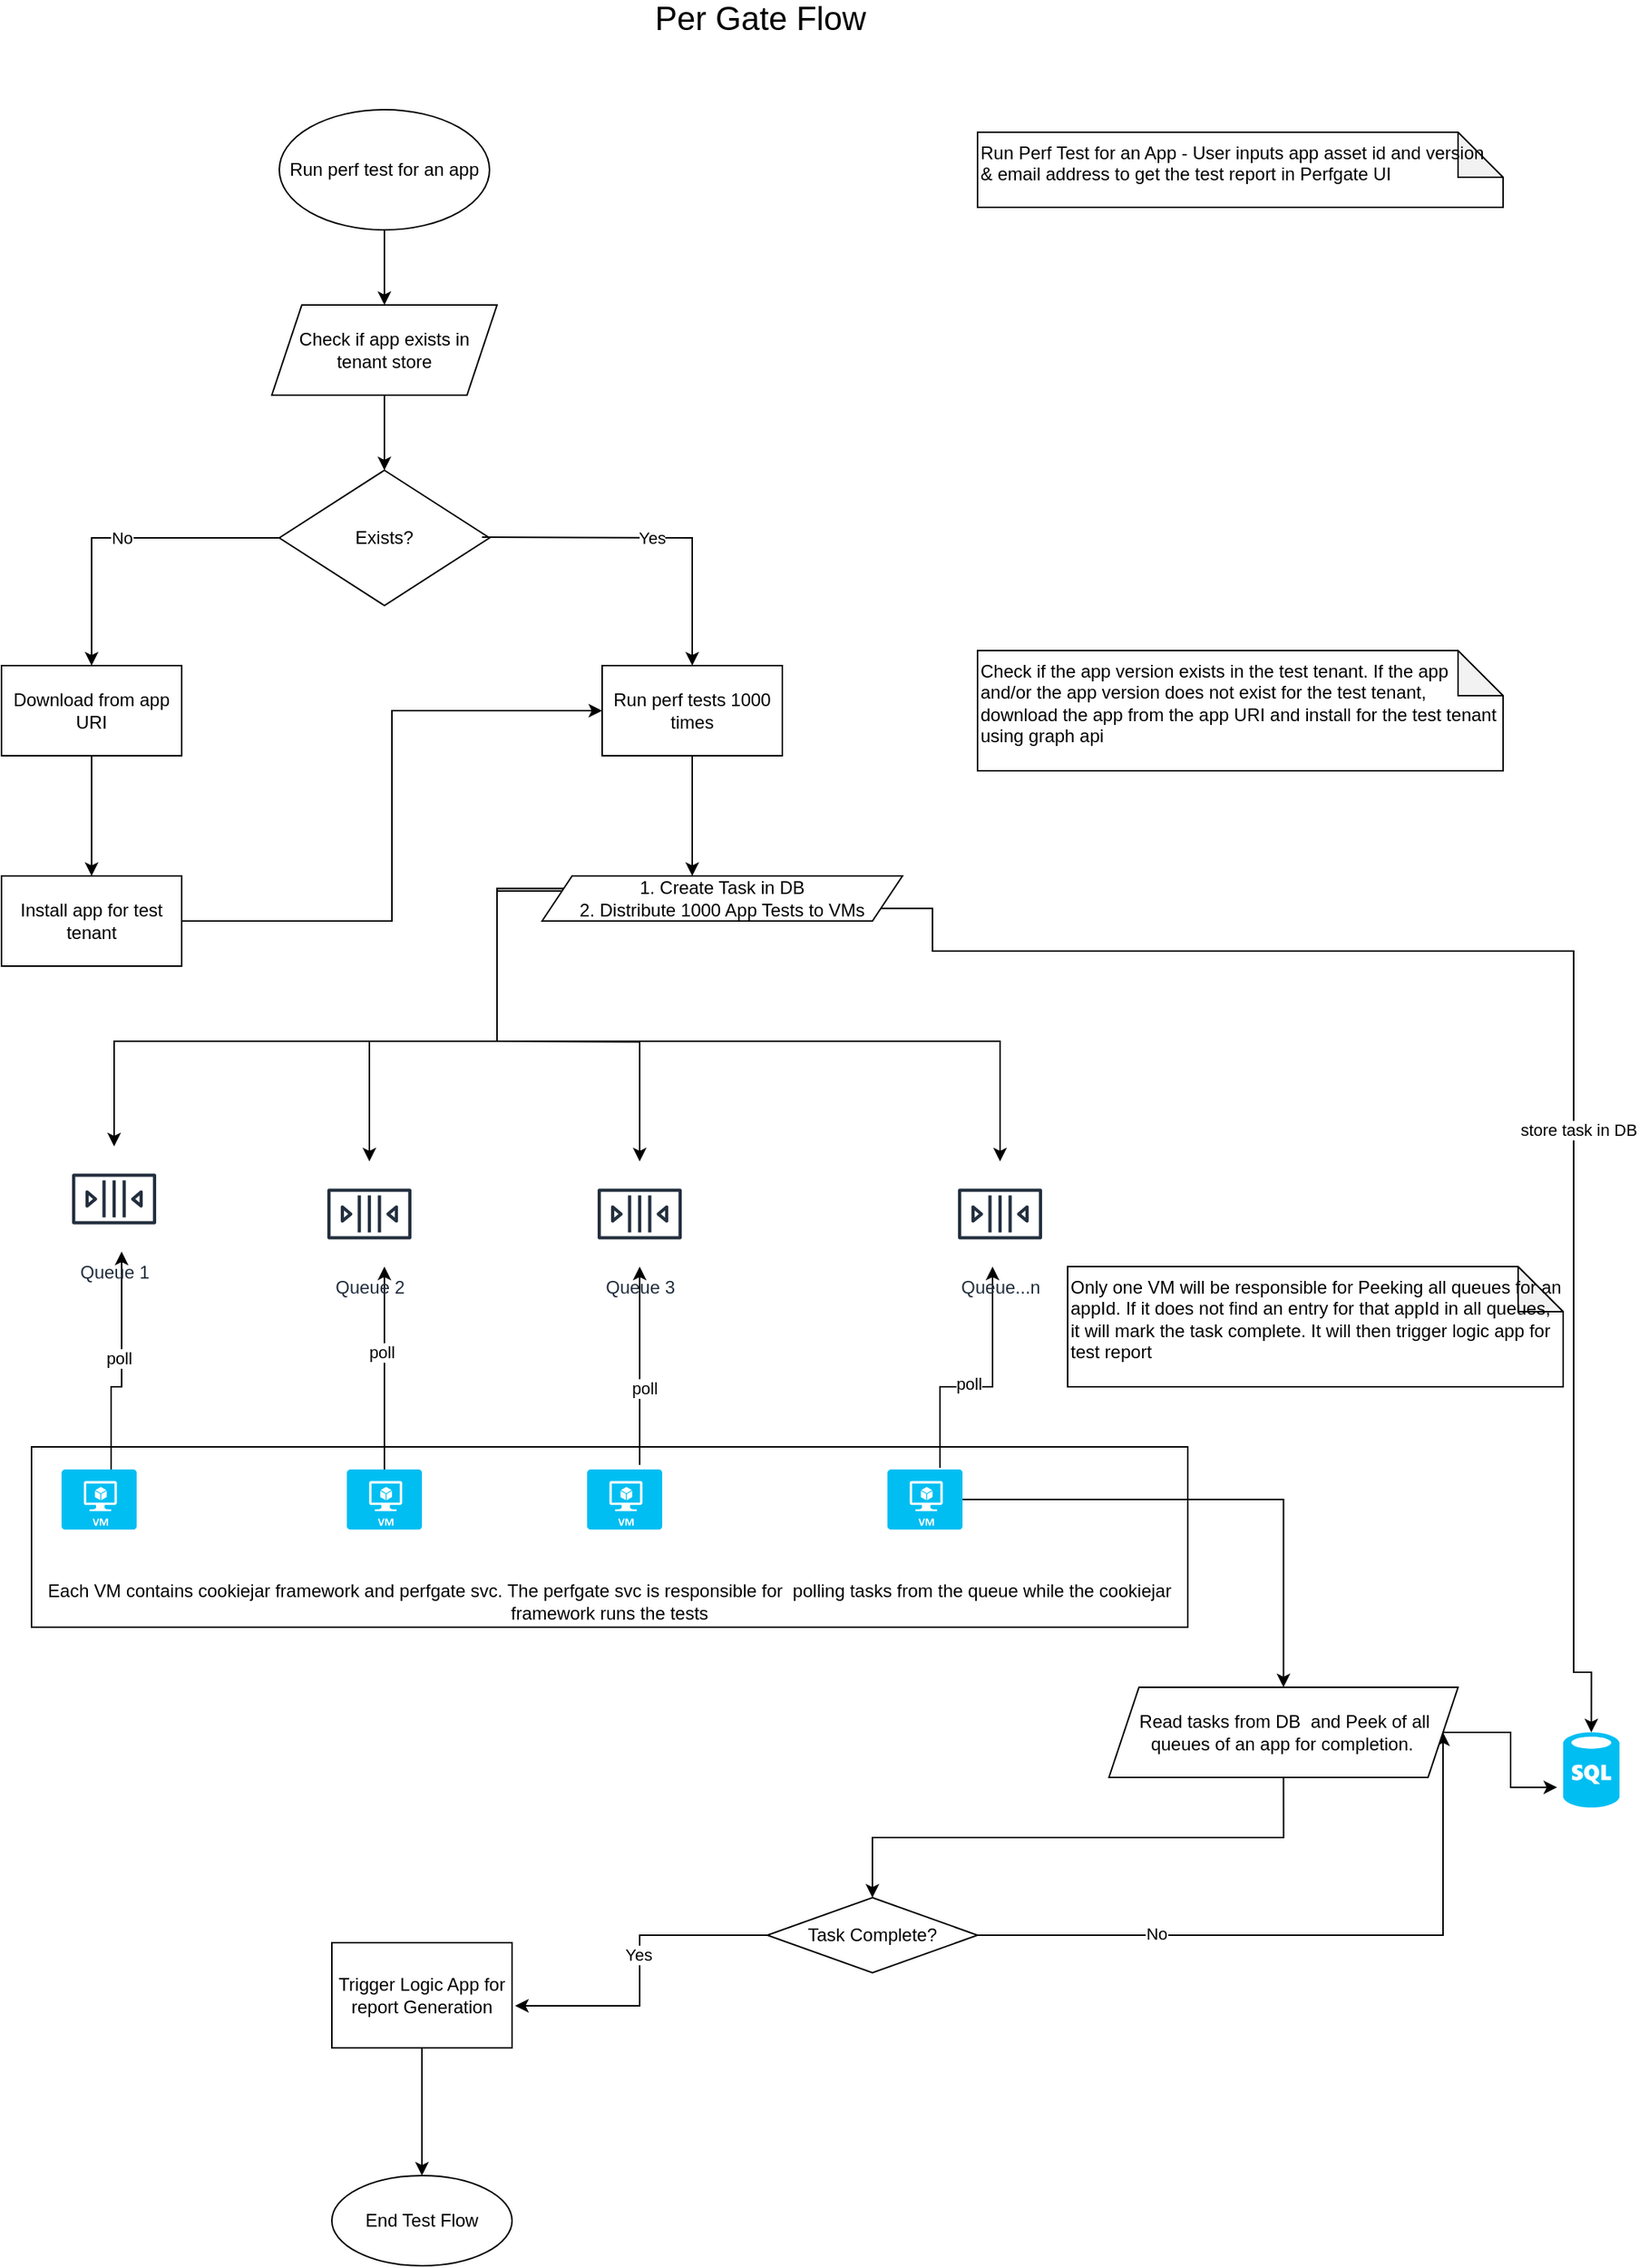 <mxfile version="17.4.6" type="github">
  <diagram id="0N5EAT0uYaVRdyBHmvxT" name="Page-1">
    <mxGraphModel dx="2254" dy="859" grid="1" gridSize="10" guides="1" tooltips="1" connect="1" arrows="1" fold="1" page="1" pageScale="1" pageWidth="1100" pageHeight="1700" background="none" math="0" shadow="0">
      <root>
        <mxCell id="0" />
        <mxCell id="1" parent="0" />
        <mxCell id="eZgN1Aya_gJIHeBSr3sO-71" value="Each VM contains cookiejar framework and perfgate svc. The perfgate svc is responsible for&amp;nbsp; polling tasks from the queue while the cookiejar framework runs the tests" style="rounded=0;whiteSpace=wrap;html=1;verticalAlign=bottom;" parent="1" vertex="1">
          <mxGeometry x="20" y="970" width="770" height="120" as="geometry" />
        </mxCell>
        <mxCell id="eZgN1Aya_gJIHeBSr3sO-17" value="" style="edgeStyle=orthogonalEdgeStyle;rounded=0;orthogonalLoop=1;jettySize=auto;html=1;" parent="1" source="eZgN1Aya_gJIHeBSr3sO-3" target="eZgN1Aya_gJIHeBSr3sO-4" edge="1">
          <mxGeometry relative="1" as="geometry" />
        </mxCell>
        <mxCell id="eZgN1Aya_gJIHeBSr3sO-3" value="Run perf test for an app" style="ellipse;whiteSpace=wrap;html=1;" parent="1" vertex="1">
          <mxGeometry x="185" y="80" width="140" height="80" as="geometry" />
        </mxCell>
        <mxCell id="eZgN1Aya_gJIHeBSr3sO-18" value="" style="edgeStyle=orthogonalEdgeStyle;rounded=0;orthogonalLoop=1;jettySize=auto;html=1;" parent="1" source="eZgN1Aya_gJIHeBSr3sO-4" target="eZgN1Aya_gJIHeBSr3sO-5" edge="1">
          <mxGeometry relative="1" as="geometry" />
        </mxCell>
        <mxCell id="eZgN1Aya_gJIHeBSr3sO-4" value="Check if app exists in tenant store" style="shape=parallelogram;perimeter=parallelogramPerimeter;whiteSpace=wrap;html=1;fixedSize=1;" parent="1" vertex="1">
          <mxGeometry x="180" y="210" width="150" height="60" as="geometry" />
        </mxCell>
        <mxCell id="eZgN1Aya_gJIHeBSr3sO-5" value="Exists?" style="rhombus;whiteSpace=wrap;html=1;" parent="1" vertex="1">
          <mxGeometry x="185" y="320" width="140" height="90" as="geometry" />
        </mxCell>
        <mxCell id="eZgN1Aya_gJIHeBSr3sO-8" value="" style="endArrow=classic;html=1;rounded=0;exitX=0;exitY=0.5;exitDx=0;exitDy=0;" parent="1" source="eZgN1Aya_gJIHeBSr3sO-5" edge="1">
          <mxGeometry relative="1" as="geometry">
            <mxPoint x="210" y="370" as="sourcePoint" />
            <mxPoint x="60" y="450" as="targetPoint" />
            <Array as="points">
              <mxPoint x="60" y="365" />
            </Array>
          </mxGeometry>
        </mxCell>
        <mxCell id="eZgN1Aya_gJIHeBSr3sO-9" value="No" style="edgeLabel;resizable=0;html=1;align=center;verticalAlign=middle;" parent="eZgN1Aya_gJIHeBSr3sO-8" connectable="0" vertex="1">
          <mxGeometry relative="1" as="geometry" />
        </mxCell>
        <mxCell id="eZgN1Aya_gJIHeBSr3sO-16" value="" style="edgeStyle=orthogonalEdgeStyle;rounded=0;orthogonalLoop=1;jettySize=auto;html=1;" parent="1" source="eZgN1Aya_gJIHeBSr3sO-10" target="eZgN1Aya_gJIHeBSr3sO-15" edge="1">
          <mxGeometry relative="1" as="geometry" />
        </mxCell>
        <mxCell id="eZgN1Aya_gJIHeBSr3sO-10" value="Download from app URI" style="rounded=0;whiteSpace=wrap;html=1;" parent="1" vertex="1">
          <mxGeometry y="450" width="120" height="60" as="geometry" />
        </mxCell>
        <mxCell id="eZgN1Aya_gJIHeBSr3sO-11" value="" style="endArrow=classic;html=1;rounded=0;entryX=0.5;entryY=0;entryDx=0;entryDy=0;" parent="1" target="eZgN1Aya_gJIHeBSr3sO-13" edge="1">
          <mxGeometry relative="1" as="geometry">
            <mxPoint x="320" y="364.5" as="sourcePoint" />
            <mxPoint x="450" y="450" as="targetPoint" />
            <Array as="points">
              <mxPoint x="460" y="365" />
            </Array>
          </mxGeometry>
        </mxCell>
        <mxCell id="eZgN1Aya_gJIHeBSr3sO-12" value="Yes" style="edgeLabel;resizable=0;html=1;align=center;verticalAlign=middle;" parent="eZgN1Aya_gJIHeBSr3sO-11" connectable="0" vertex="1">
          <mxGeometry relative="1" as="geometry" />
        </mxCell>
        <mxCell id="eZgN1Aya_gJIHeBSr3sO-60" value="" style="edgeStyle=orthogonalEdgeStyle;rounded=0;orthogonalLoop=1;jettySize=auto;html=1;" parent="1" source="eZgN1Aya_gJIHeBSr3sO-13" target="eZgN1Aya_gJIHeBSr3sO-44" edge="1">
          <mxGeometry relative="1" as="geometry">
            <Array as="points">
              <mxPoint x="460" y="590" />
              <mxPoint x="460" y="590" />
            </Array>
          </mxGeometry>
        </mxCell>
        <mxCell id="eZgN1Aya_gJIHeBSr3sO-13" value="Run perf tests 1000 times" style="rounded=0;whiteSpace=wrap;html=1;" parent="1" vertex="1">
          <mxGeometry x="400" y="450" width="120" height="60" as="geometry" />
        </mxCell>
        <mxCell id="eZgN1Aya_gJIHeBSr3sO-31" style="edgeStyle=orthogonalEdgeStyle;rounded=0;orthogonalLoop=1;jettySize=auto;html=1;entryX=0;entryY=0.5;entryDx=0;entryDy=0;" parent="1" source="eZgN1Aya_gJIHeBSr3sO-15" target="eZgN1Aya_gJIHeBSr3sO-13" edge="1">
          <mxGeometry relative="1" as="geometry">
            <mxPoint x="340" y="480" as="targetPoint" />
          </mxGeometry>
        </mxCell>
        <mxCell id="eZgN1Aya_gJIHeBSr3sO-15" value="Install app for test tenant" style="rounded=0;whiteSpace=wrap;html=1;" parent="1" vertex="1">
          <mxGeometry y="590" width="120" height="60" as="geometry" />
        </mxCell>
        <mxCell id="eZgN1Aya_gJIHeBSr3sO-27" value="Run Perf Test for an App - User inputs app asset id and version&amp;nbsp; &amp;amp; email address to get the test report in Perfgate UI" style="shape=note;whiteSpace=wrap;html=1;backgroundOutline=1;darkOpacity=0.05;align=left;verticalAlign=top;" parent="1" vertex="1">
          <mxGeometry x="650" y="95" width="350" height="50" as="geometry" />
        </mxCell>
        <mxCell id="eZgN1Aya_gJIHeBSr3sO-30" value="Check if the app version exists in the test tenant. If the app and/or the app version does not exist for the test tenant, download the app from the app URI and install for the test tenant using graph api&amp;nbsp;&lt;br&gt;" style="shape=note;whiteSpace=wrap;html=1;backgroundOutline=1;darkOpacity=0.05;align=left;verticalAlign=top;" parent="1" vertex="1">
          <mxGeometry x="650" y="440" width="350" height="80" as="geometry" />
        </mxCell>
        <mxCell id="eZgN1Aya_gJIHeBSr3sO-79" style="edgeStyle=orthogonalEdgeStyle;rounded=0;orthogonalLoop=1;jettySize=auto;html=1;exitX=0;exitY=0.25;exitDx=0;exitDy=0;" parent="1" source="eZgN1Aya_gJIHeBSr3sO-44" target="eZgN1Aya_gJIHeBSr3sO-99" edge="1">
          <mxGeometry relative="1" as="geometry">
            <mxPoint x="455" y="730" as="targetPoint" />
            <mxPoint x="455" y="630" as="sourcePoint" />
            <Array as="points">
              <mxPoint x="330" y="598" />
              <mxPoint x="330" y="700" />
              <mxPoint x="75" y="700" />
            </Array>
          </mxGeometry>
        </mxCell>
        <mxCell id="eZgN1Aya_gJIHeBSr3sO-85" style="edgeStyle=orthogonalEdgeStyle;rounded=0;orthogonalLoop=1;jettySize=auto;html=1;entryX=0.5;entryY=0;entryDx=0;entryDy=0;entryPerimeter=0;exitX=1;exitY=0.75;exitDx=0;exitDy=0;" parent="1" source="eZgN1Aya_gJIHeBSr3sO-44" target="eZgN1Aya_gJIHeBSr3sO-84" edge="1">
          <mxGeometry relative="1" as="geometry">
            <Array as="points">
              <mxPoint x="620" y="612" />
              <mxPoint x="620" y="640" />
              <mxPoint x="1047" y="640" />
              <mxPoint x="1047" y="1120" />
              <mxPoint x="1059" y="1120" />
            </Array>
          </mxGeometry>
        </mxCell>
        <mxCell id="eZgN1Aya_gJIHeBSr3sO-86" value="store task in DB&lt;br&gt;" style="edgeLabel;html=1;align=center;verticalAlign=middle;resizable=0;points=[];" parent="eZgN1Aya_gJIHeBSr3sO-85" vertex="1" connectable="0">
          <mxGeometry x="0.192" y="3" relative="1" as="geometry">
            <mxPoint as="offset" />
          </mxGeometry>
        </mxCell>
        <mxCell id="eZgN1Aya_gJIHeBSr3sO-108" style="edgeStyle=orthogonalEdgeStyle;rounded=0;orthogonalLoop=1;jettySize=auto;html=1;" parent="1" target="eZgN1Aya_gJIHeBSr3sO-102" edge="1">
          <mxGeometry relative="1" as="geometry">
            <mxPoint x="330" y="700" as="sourcePoint" />
          </mxGeometry>
        </mxCell>
        <mxCell id="eZgN1Aya_gJIHeBSr3sO-109" style="edgeStyle=orthogonalEdgeStyle;rounded=0;orthogonalLoop=1;jettySize=auto;html=1;exitX=0;exitY=0.25;exitDx=0;exitDy=0;" parent="1" source="eZgN1Aya_gJIHeBSr3sO-44" target="eZgN1Aya_gJIHeBSr3sO-103" edge="1">
          <mxGeometry relative="1" as="geometry">
            <Array as="points">
              <mxPoint x="330" y="598" />
              <mxPoint x="330" y="700" />
              <mxPoint x="245" y="700" />
            </Array>
          </mxGeometry>
        </mxCell>
        <mxCell id="eZgN1Aya_gJIHeBSr3sO-110" style="edgeStyle=orthogonalEdgeStyle;rounded=0;orthogonalLoop=1;jettySize=auto;html=1;" parent="1" source="eZgN1Aya_gJIHeBSr3sO-44" target="eZgN1Aya_gJIHeBSr3sO-101" edge="1">
          <mxGeometry relative="1" as="geometry">
            <Array as="points">
              <mxPoint x="330" y="600" />
              <mxPoint x="330" y="700" />
              <mxPoint x="665" y="700" />
            </Array>
          </mxGeometry>
        </mxCell>
        <mxCell id="eZgN1Aya_gJIHeBSr3sO-44" value="1. Create Task in DB&lt;br&gt;2. Distribute 1000 App Tests to VMs" style="shape=parallelogram;perimeter=parallelogramPerimeter;whiteSpace=wrap;html=1;fixedSize=1;" parent="1" vertex="1">
          <mxGeometry x="360" y="590" width="240" height="30" as="geometry" />
        </mxCell>
        <mxCell id="eZgN1Aya_gJIHeBSr3sO-77" style="edgeStyle=orthogonalEdgeStyle;rounded=0;orthogonalLoop=1;jettySize=auto;html=1;exitX=0.7;exitY=-0.025;exitDx=0;exitDy=0;exitPerimeter=0;" parent="1" source="eZgN1Aya_gJIHeBSr3sO-93" target="eZgN1Aya_gJIHeBSr3sO-101" edge="1">
          <mxGeometry relative="1" as="geometry">
            <mxPoint x="480" y="840" as="targetPoint" />
            <mxPoint x="735" y="1060" as="sourcePoint" />
            <Array as="points">
              <mxPoint x="625" y="930" />
              <mxPoint x="660" y="930" />
            </Array>
          </mxGeometry>
        </mxCell>
        <mxCell id="eZgN1Aya_gJIHeBSr3sO-81" value="poll" style="edgeLabel;html=1;align=center;verticalAlign=middle;resizable=0;points=[];" parent="eZgN1Aya_gJIHeBSr3sO-77" vertex="1" connectable="0">
          <mxGeometry x="-0.14" y="2" relative="1" as="geometry">
            <mxPoint as="offset" />
          </mxGeometry>
        </mxCell>
        <mxCell id="eZgN1Aya_gJIHeBSr3sO-75" style="edgeStyle=orthogonalEdgeStyle;rounded=0;orthogonalLoop=1;jettySize=auto;html=1;exitX=0.7;exitY=-0.075;exitDx=0;exitDy=0;exitPerimeter=0;" parent="1" source="eZgN1Aya_gJIHeBSr3sO-94" target="eZgN1Aya_gJIHeBSr3sO-102" edge="1">
          <mxGeometry relative="1" as="geometry">
            <mxPoint x="460" y="840" as="targetPoint" />
            <mxPoint x="400" y="940" as="sourcePoint" />
            <Array as="points" />
          </mxGeometry>
        </mxCell>
        <mxCell id="eZgN1Aya_gJIHeBSr3sO-80" value="poll" style="edgeLabel;html=1;align=center;verticalAlign=middle;resizable=0;points=[];" parent="eZgN1Aya_gJIHeBSr3sO-75" vertex="1" connectable="0">
          <mxGeometry x="-0.219" y="-3" relative="1" as="geometry">
            <mxPoint as="offset" />
          </mxGeometry>
        </mxCell>
        <mxCell id="eZgN1Aya_gJIHeBSr3sO-62" style="edgeStyle=orthogonalEdgeStyle;rounded=0;orthogonalLoop=1;jettySize=auto;html=1;exitX=0.46;exitY=0.175;exitDx=0;exitDy=0;exitPerimeter=0;" parent="1" source="eZgN1Aya_gJIHeBSr3sO-92" target="eZgN1Aya_gJIHeBSr3sO-99" edge="1">
          <mxGeometry relative="1" as="geometry">
            <mxPoint x="75" y="1060" as="sourcePoint" />
            <mxPoint x="420" y="840" as="targetPoint" />
            <Array as="points">
              <mxPoint x="73" y="992" />
              <mxPoint x="73" y="930" />
              <mxPoint x="80" y="930" />
            </Array>
          </mxGeometry>
        </mxCell>
        <mxCell id="eZgN1Aya_gJIHeBSr3sO-72" value="poll" style="edgeLabel;html=1;align=center;verticalAlign=middle;resizable=0;points=[];" parent="eZgN1Aya_gJIHeBSr3sO-62" vertex="1" connectable="0">
          <mxGeometry x="0.163" y="2" relative="1" as="geometry">
            <mxPoint as="offset" />
          </mxGeometry>
        </mxCell>
        <mxCell id="eZgN1Aya_gJIHeBSr3sO-73" style="edgeStyle=orthogonalEdgeStyle;rounded=0;orthogonalLoop=1;jettySize=auto;html=1;exitX=0.5;exitY=0;exitDx=0;exitDy=0;exitPerimeter=0;" parent="1" source="eZgN1Aya_gJIHeBSr3sO-95" target="eZgN1Aya_gJIHeBSr3sO-103" edge="1">
          <mxGeometry relative="1" as="geometry">
            <mxPoint x="260" y="1060" as="sourcePoint" />
            <mxPoint x="440" y="840" as="targetPoint" />
            <Array as="points">
              <mxPoint x="255" y="900" />
              <mxPoint x="255" y="900" />
            </Array>
          </mxGeometry>
        </mxCell>
        <mxCell id="eZgN1Aya_gJIHeBSr3sO-74" value="poll" style="edgeLabel;html=1;align=center;verticalAlign=middle;resizable=0;points=[];" parent="eZgN1Aya_gJIHeBSr3sO-73" vertex="1" connectable="0">
          <mxGeometry x="0.163" y="2" relative="1" as="geometry">
            <mxPoint as="offset" />
          </mxGeometry>
        </mxCell>
        <mxCell id="eZgN1Aya_gJIHeBSr3sO-84" value="" style="verticalLabelPosition=bottom;html=1;verticalAlign=top;align=center;strokeColor=none;fillColor=#00BEF2;shape=mxgraph.azure.sql_database;" parent="1" vertex="1">
          <mxGeometry x="1040" y="1160" width="37.5" height="50" as="geometry" />
        </mxCell>
        <mxCell id="eZgN1Aya_gJIHeBSr3sO-90" value="Only one VM will be responsible for Peeking all queues for an appId. If it does not find an entry for that appId in all queues, it will mark the task complete. It will then trigger logic app for test report" style="shape=note;whiteSpace=wrap;html=1;backgroundOutline=1;darkOpacity=0.05;align=left;labelPosition=center;verticalLabelPosition=middle;verticalAlign=top;" parent="1" vertex="1">
          <mxGeometry x="710" y="850" width="330" height="80" as="geometry" />
        </mxCell>
        <mxCell id="eZgN1Aya_gJIHeBSr3sO-92" value="" style="verticalLabelPosition=bottom;html=1;verticalAlign=top;align=center;strokeColor=none;fillColor=#00BEF2;shape=mxgraph.azure.virtual_machine;" parent="1" vertex="1">
          <mxGeometry x="40" y="985" width="50" height="40" as="geometry" />
        </mxCell>
        <mxCell id="eZgN1Aya_gJIHeBSr3sO-125" style="edgeStyle=orthogonalEdgeStyle;rounded=0;orthogonalLoop=1;jettySize=auto;html=1;" parent="1" source="eZgN1Aya_gJIHeBSr3sO-93" target="eZgN1Aya_gJIHeBSr3sO-123" edge="1">
          <mxGeometry relative="1" as="geometry" />
        </mxCell>
        <mxCell id="eZgN1Aya_gJIHeBSr3sO-93" value="" style="verticalLabelPosition=bottom;html=1;verticalAlign=top;align=center;strokeColor=none;fillColor=#00BEF2;shape=mxgraph.azure.virtual_machine;" parent="1" vertex="1">
          <mxGeometry x="590" y="985" width="50" height="40" as="geometry" />
        </mxCell>
        <mxCell id="eZgN1Aya_gJIHeBSr3sO-94" value="" style="verticalLabelPosition=bottom;html=1;verticalAlign=top;align=center;strokeColor=none;fillColor=#00BEF2;shape=mxgraph.azure.virtual_machine;" parent="1" vertex="1">
          <mxGeometry x="390" y="985" width="50" height="40" as="geometry" />
        </mxCell>
        <mxCell id="eZgN1Aya_gJIHeBSr3sO-95" value="" style="verticalLabelPosition=bottom;html=1;verticalAlign=top;align=center;strokeColor=none;fillColor=#00BEF2;shape=mxgraph.azure.virtual_machine;" parent="1" vertex="1">
          <mxGeometry x="230" y="985" width="50" height="40" as="geometry" />
        </mxCell>
        <mxCell id="eZgN1Aya_gJIHeBSr3sO-99" value="Queue 1" style="sketch=0;outlineConnect=0;fontColor=#232F3E;gradientColor=none;strokeColor=#232F3E;fillColor=#ffffff;dashed=0;verticalLabelPosition=bottom;verticalAlign=top;align=center;html=1;fontSize=12;fontStyle=0;aspect=fixed;shape=mxgraph.aws4.resourceIcon;resIcon=mxgraph.aws4.queue;" parent="1" vertex="1">
          <mxGeometry x="40" y="770" width="70" height="70" as="geometry" />
        </mxCell>
        <mxCell id="eZgN1Aya_gJIHeBSr3sO-101" value="Queue...n" style="sketch=0;outlineConnect=0;fontColor=#232F3E;gradientColor=none;strokeColor=#232F3E;fillColor=#ffffff;dashed=0;verticalLabelPosition=bottom;verticalAlign=top;align=center;html=1;fontSize=12;fontStyle=0;aspect=fixed;shape=mxgraph.aws4.resourceIcon;resIcon=mxgraph.aws4.queue;" parent="1" vertex="1">
          <mxGeometry x="630" y="780" width="70" height="70" as="geometry" />
        </mxCell>
        <mxCell id="eZgN1Aya_gJIHeBSr3sO-102" value="Queue 3" style="sketch=0;outlineConnect=0;fontColor=#232F3E;gradientColor=none;strokeColor=#232F3E;fillColor=#ffffff;dashed=0;verticalLabelPosition=bottom;verticalAlign=top;align=center;html=1;fontSize=12;fontStyle=0;aspect=fixed;shape=mxgraph.aws4.resourceIcon;resIcon=mxgraph.aws4.queue;" parent="1" vertex="1">
          <mxGeometry x="390" y="780" width="70" height="70" as="geometry" />
        </mxCell>
        <mxCell id="eZgN1Aya_gJIHeBSr3sO-103" value="Queue 2" style="sketch=0;outlineConnect=0;fontColor=#232F3E;gradientColor=none;strokeColor=#232F3E;fillColor=#ffffff;dashed=0;verticalLabelPosition=bottom;verticalAlign=top;align=center;html=1;fontSize=12;fontStyle=0;aspect=fixed;shape=mxgraph.aws4.resourceIcon;resIcon=mxgraph.aws4.queue;" parent="1" vertex="1">
          <mxGeometry x="210" y="780" width="70" height="70" as="geometry" />
        </mxCell>
        <mxCell id="eZgN1Aya_gJIHeBSr3sO-127" style="edgeStyle=orthogonalEdgeStyle;rounded=0;orthogonalLoop=1;jettySize=auto;html=1;entryX=1.017;entryY=0.6;entryDx=0;entryDy=0;entryPerimeter=0;" parent="1" source="eZgN1Aya_gJIHeBSr3sO-113" target="eZgN1Aya_gJIHeBSr3sO-118" edge="1">
          <mxGeometry relative="1" as="geometry" />
        </mxCell>
        <mxCell id="eZgN1Aya_gJIHeBSr3sO-128" value="Yes" style="edgeLabel;html=1;align=center;verticalAlign=middle;resizable=0;points=[];" parent="eZgN1Aya_gJIHeBSr3sO-127" vertex="1" connectable="0">
          <mxGeometry x="-0.088" y="-1" relative="1" as="geometry">
            <mxPoint as="offset" />
          </mxGeometry>
        </mxCell>
        <mxCell id="eZgN1Aya_gJIHeBSr3sO-129" style="edgeStyle=orthogonalEdgeStyle;rounded=0;orthogonalLoop=1;jettySize=auto;html=1;entryX=1;entryY=0.5;entryDx=0;entryDy=0;" parent="1" source="eZgN1Aya_gJIHeBSr3sO-113" target="eZgN1Aya_gJIHeBSr3sO-123" edge="1">
          <mxGeometry relative="1" as="geometry" />
        </mxCell>
        <mxCell id="eZgN1Aya_gJIHeBSr3sO-130" value="No" style="edgeLabel;html=1;align=center;verticalAlign=middle;resizable=0;points=[];" parent="eZgN1Aya_gJIHeBSr3sO-129" vertex="1" connectable="0">
          <mxGeometry x="-0.466" y="1" relative="1" as="geometry">
            <mxPoint as="offset" />
          </mxGeometry>
        </mxCell>
        <mxCell id="eZgN1Aya_gJIHeBSr3sO-113" value="Task Complete?" style="rhombus;whiteSpace=wrap;html=1;" parent="1" vertex="1">
          <mxGeometry x="510" y="1270" width="140" height="50" as="geometry" />
        </mxCell>
        <mxCell id="eZgN1Aya_gJIHeBSr3sO-134" value="" style="edgeStyle=orthogonalEdgeStyle;rounded=0;orthogonalLoop=1;jettySize=auto;html=1;" parent="1" source="eZgN1Aya_gJIHeBSr3sO-118" target="eZgN1Aya_gJIHeBSr3sO-133" edge="1">
          <mxGeometry relative="1" as="geometry" />
        </mxCell>
        <mxCell id="eZgN1Aya_gJIHeBSr3sO-118" value="Trigger Logic App for report Generation" style="rounded=0;whiteSpace=wrap;html=1;" parent="1" vertex="1">
          <mxGeometry x="220" y="1300" width="120" height="70" as="geometry" />
        </mxCell>
        <mxCell id="eZgN1Aya_gJIHeBSr3sO-126" style="edgeStyle=orthogonalEdgeStyle;rounded=0;orthogonalLoop=1;jettySize=auto;html=1;exitX=0.5;exitY=1;exitDx=0;exitDy=0;entryX=0.5;entryY=0;entryDx=0;entryDy=0;" parent="1" source="eZgN1Aya_gJIHeBSr3sO-123" target="eZgN1Aya_gJIHeBSr3sO-113" edge="1">
          <mxGeometry relative="1" as="geometry" />
        </mxCell>
        <mxCell id="OFP7weFowfb_HkGWOXDm-1" style="edgeStyle=orthogonalEdgeStyle;rounded=0;orthogonalLoop=1;jettySize=auto;html=1;entryX=-0.107;entryY=0.732;entryDx=0;entryDy=0;entryPerimeter=0;" edge="1" parent="1" source="eZgN1Aya_gJIHeBSr3sO-123" target="eZgN1Aya_gJIHeBSr3sO-84">
          <mxGeometry relative="1" as="geometry" />
        </mxCell>
        <mxCell id="eZgN1Aya_gJIHeBSr3sO-123" value="&lt;span style=&quot;text-align: left&quot;&gt;Read tasks from DB&amp;nbsp; and Peek of all queues of an app for completion.&amp;nbsp;&lt;/span&gt;" style="shape=parallelogram;perimeter=parallelogramPerimeter;whiteSpace=wrap;html=1;fixedSize=1;" parent="1" vertex="1">
          <mxGeometry x="737.5" y="1130" width="232.5" height="60" as="geometry" />
        </mxCell>
        <mxCell id="eZgN1Aya_gJIHeBSr3sO-133" value="End Test Flow" style="ellipse;whiteSpace=wrap;html=1;rounded=0;" parent="1" vertex="1">
          <mxGeometry x="220" y="1455" width="120" height="60" as="geometry" />
        </mxCell>
        <mxCell id="OFP7weFowfb_HkGWOXDm-4" value="&lt;font style=&quot;font-size: 22px&quot;&gt;Per Gate Flow&lt;/font&gt;" style="text;html=1;align=center;verticalAlign=middle;resizable=0;points=[];autosize=1;strokeColor=none;fillColor=none;" vertex="1" parent="1">
          <mxGeometry x="425" y="10" width="160" height="20" as="geometry" />
        </mxCell>
      </root>
    </mxGraphModel>
  </diagram>
</mxfile>
